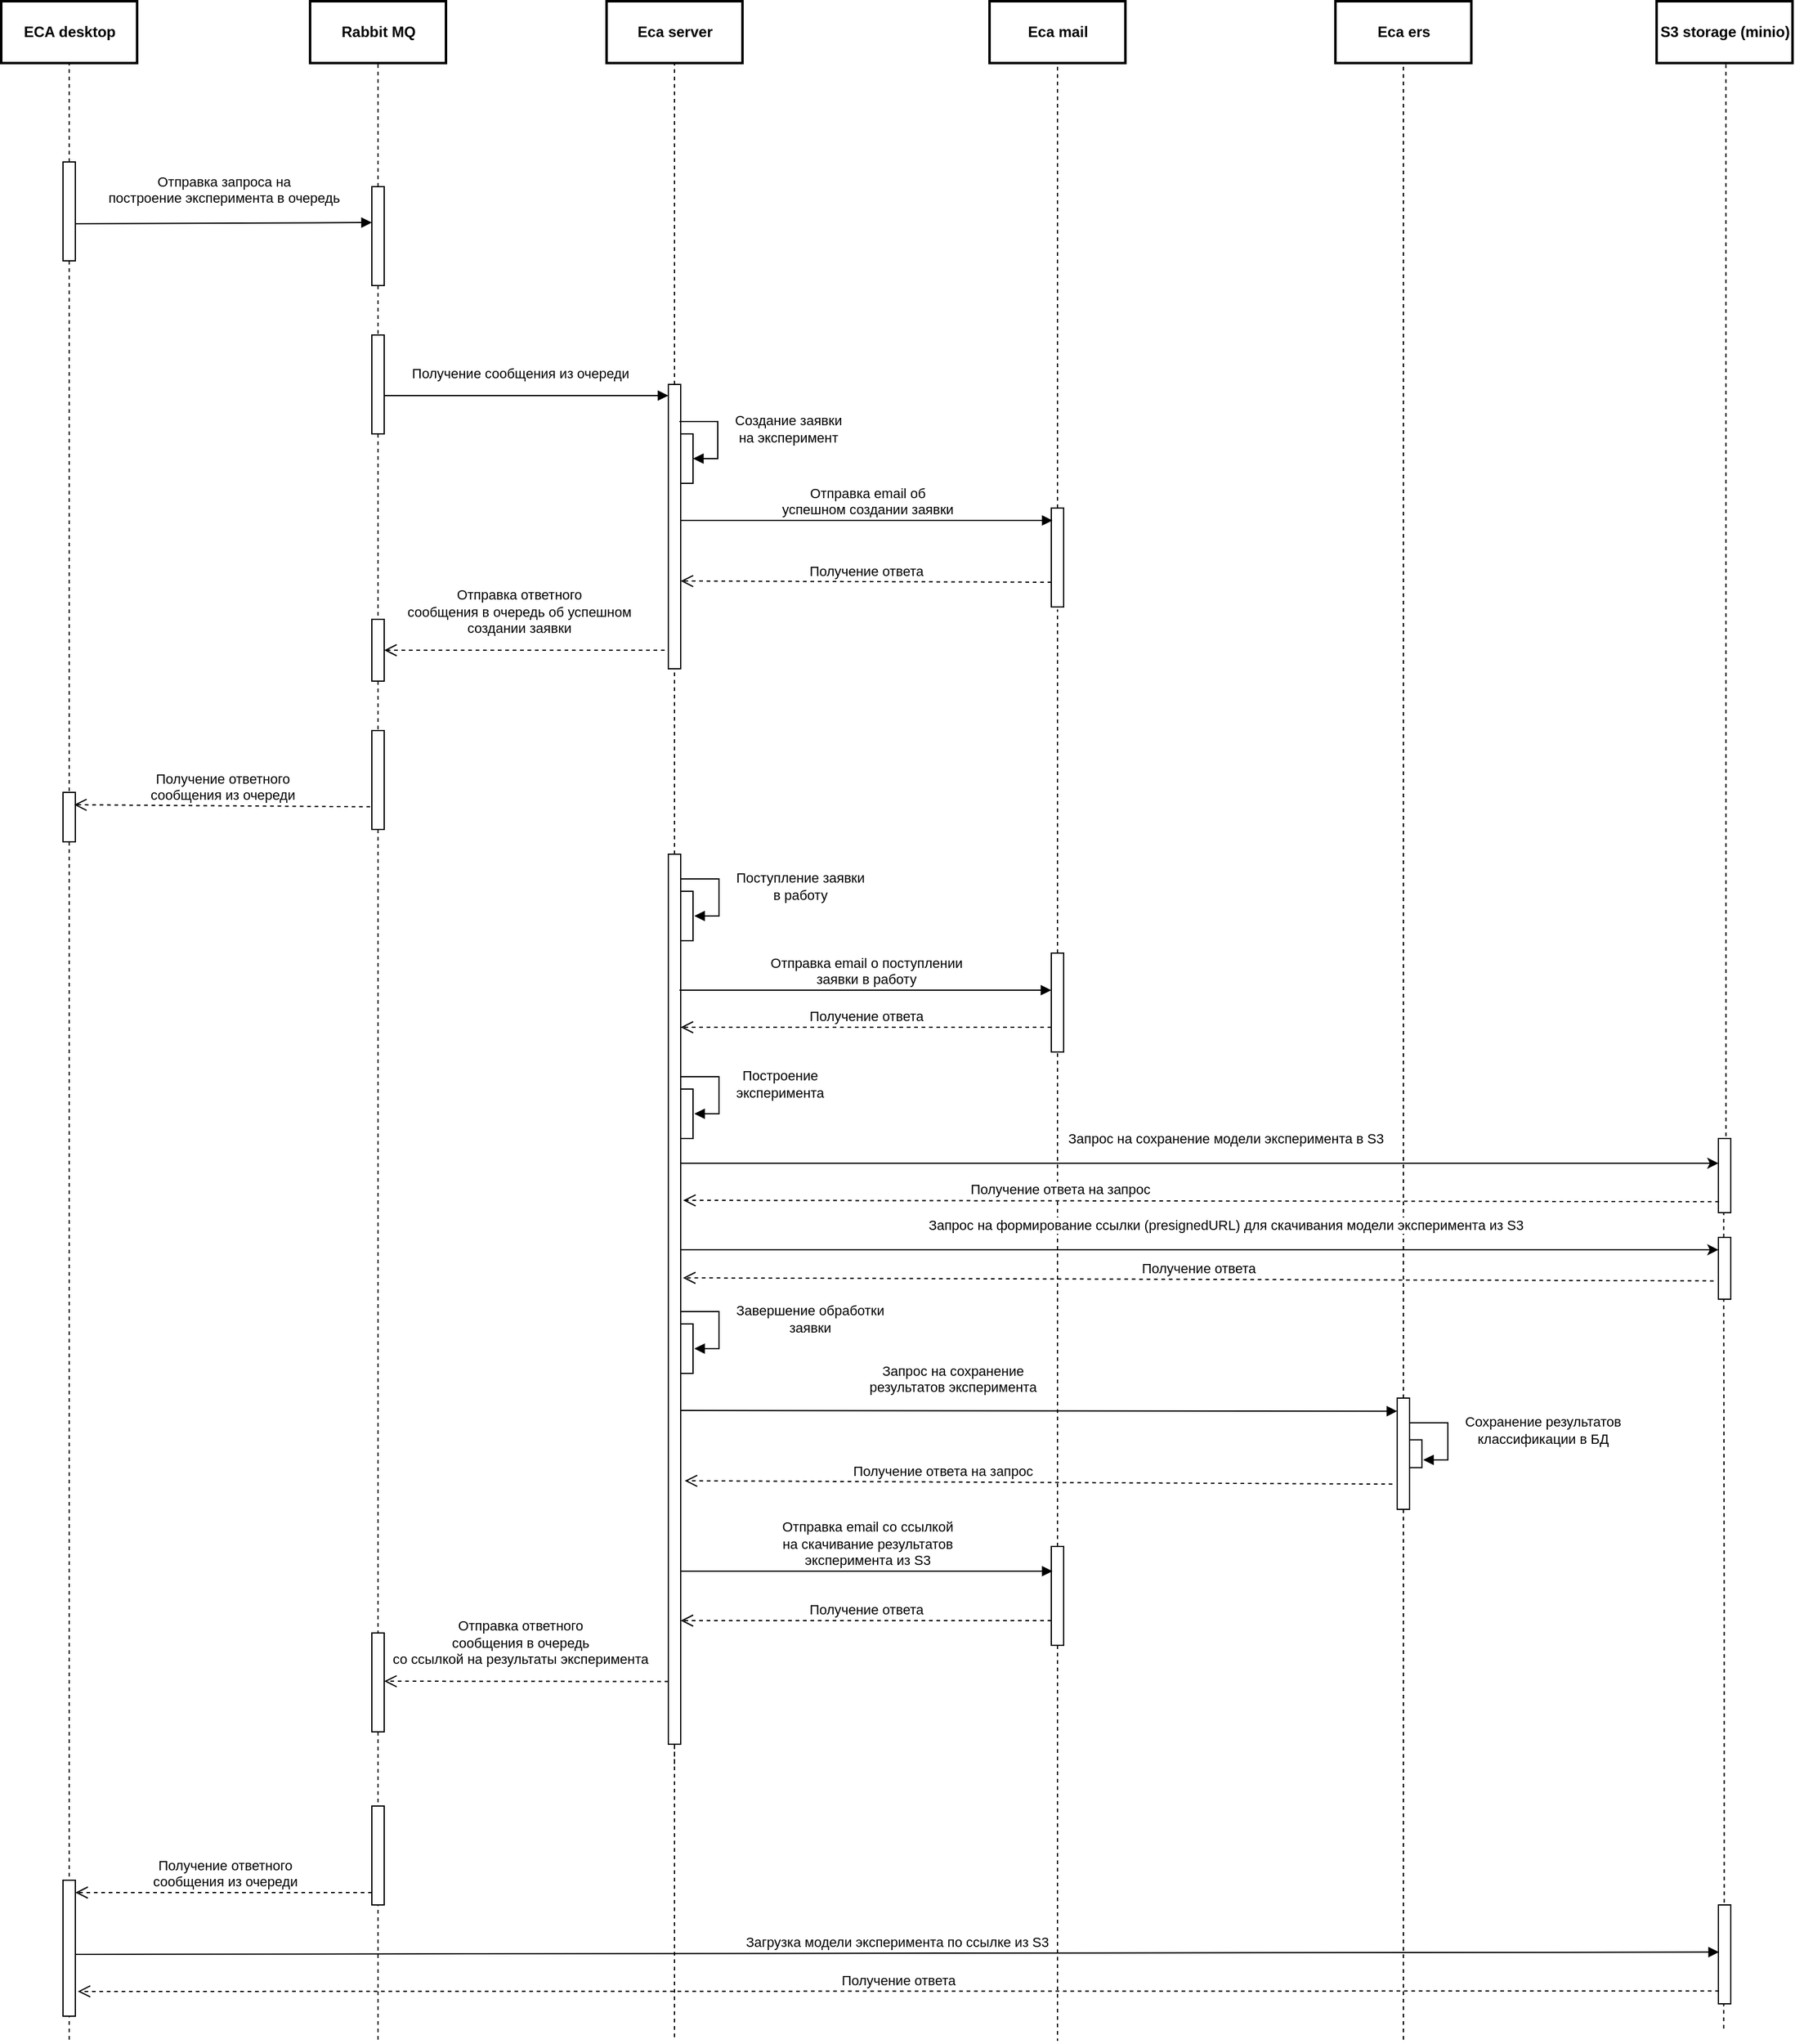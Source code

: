 <mxfile version="20.1.3" type="device"><diagram id="kgpKYQtTHZ0yAKxKKP6v" name="Page-1"><mxGraphModel dx="2031" dy="1189" grid="1" gridSize="10" guides="1" tooltips="1" connect="1" arrows="1" fold="1" page="1" pageScale="1" pageWidth="850" pageHeight="1100" math="0" shadow="0"><root><mxCell id="0"/><mxCell id="1" parent="0"/><mxCell id="naLQoQvjF8YPUEuu64ZZ-8" style="edgeStyle=orthogonalEdgeStyle;rounded=0;orthogonalLoop=1;jettySize=auto;html=1;endArrow=none;endFill=0;dashed=1;" parent="1" source="naLQoQvjF8YPUEuu64ZZ-2" edge="1"><mxGeometry relative="1" as="geometry"><mxPoint x="75" y="140" as="targetPoint"/></mxGeometry></mxCell><mxCell id="naLQoQvjF8YPUEuu64ZZ-19" style="edgeStyle=orthogonalEdgeStyle;rounded=0;orthogonalLoop=1;jettySize=auto;html=1;dashed=1;endArrow=none;endFill=0;" parent="1" source="naLQoQvjF8YPUEuu64ZZ-2" target="naLQoQvjF8YPUEuu64ZZ-53" edge="1"><mxGeometry relative="1" as="geometry"><mxPoint x="75" y="760" as="targetPoint"/></mxGeometry></mxCell><mxCell id="naLQoQvjF8YPUEuu64ZZ-2" value="" style="html=1;points=[];perimeter=orthogonalPerimeter;" parent="1" vertex="1"><mxGeometry x="70" y="230" width="10" height="80" as="geometry"/></mxCell><mxCell id="naLQoQvjF8YPUEuu64ZZ-12" value="&lt;b&gt;ECA desktop&lt;/b&gt;" style="html=1;strokeWidth=2;" parent="1" vertex="1"><mxGeometry x="20" y="100" width="110" height="50" as="geometry"/></mxCell><mxCell id="naLQoQvjF8YPUEuu64ZZ-18" style="edgeStyle=orthogonalEdgeStyle;rounded=0;orthogonalLoop=1;jettySize=auto;html=1;entryX=0.5;entryY=1;entryDx=0;entryDy=0;dashed=1;endArrow=none;endFill=0;" parent="1" source="naLQoQvjF8YPUEuu64ZZ-13" target="naLQoQvjF8YPUEuu64ZZ-17" edge="1"><mxGeometry relative="1" as="geometry"/></mxCell><mxCell id="naLQoQvjF8YPUEuu64ZZ-13" value="" style="html=1;points=[];perimeter=orthogonalPerimeter;" parent="1" vertex="1"><mxGeometry x="320" y="250" width="10" height="80" as="geometry"/></mxCell><mxCell id="naLQoQvjF8YPUEuu64ZZ-16" value="&lt;font style=&quot;font-size: 11px&quot;&gt;Отправка запроса на &lt;br&gt;построение эксперимента в очередь&lt;/font&gt;" style="html=1;verticalAlign=bottom;endArrow=block;" parent="1" edge="1"><mxGeometry x="0.004" y="11" width="80" relative="1" as="geometry"><mxPoint x="80" y="280" as="sourcePoint"/><mxPoint x="320" y="279" as="targetPoint"/><mxPoint as="offset"/></mxGeometry></mxCell><mxCell id="naLQoQvjF8YPUEuu64ZZ-17" value="&lt;b&gt;Rabbit MQ&lt;/b&gt;" style="html=1;" parent="1" vertex="1"><mxGeometry x="270" y="100" width="110" height="50" as="geometry"/></mxCell><mxCell id="naLQoQvjF8YPUEuu64ZZ-21" value="&lt;b&gt;Rabbit MQ&lt;/b&gt;" style="html=1;strokeWidth=2;" parent="1" vertex="1"><mxGeometry x="270" y="100" width="110" height="50" as="geometry"/></mxCell><mxCell id="naLQoQvjF8YPUEuu64ZZ-22" value="&lt;b&gt;Eca server&lt;/b&gt;" style="html=1;strokeWidth=2;" parent="1" vertex="1"><mxGeometry x="510" y="100" width="110" height="50" as="geometry"/></mxCell><mxCell id="naLQoQvjF8YPUEuu64ZZ-24" value="&lt;b&gt;Eca ers&lt;/b&gt;" style="html=1;strokeWidth=2;" parent="1" vertex="1"><mxGeometry x="1100" y="100" width="110" height="50" as="geometry"/></mxCell><mxCell id="naLQoQvjF8YPUEuu64ZZ-40" style="edgeStyle=orthogonalEdgeStyle;rounded=0;orthogonalLoop=1;jettySize=auto;html=1;entryX=0.5;entryY=1;entryDx=0;entryDy=0;dashed=1;endArrow=none;endFill=0;strokeColor=#000000;" parent="1" source="naLQoQvjF8YPUEuu64ZZ-25" target="naLQoQvjF8YPUEuu64ZZ-22" edge="1"><mxGeometry relative="1" as="geometry"/></mxCell><mxCell id="naLQoQvjF8YPUEuu64ZZ-25" value="" style="html=1;points=[];perimeter=orthogonalPerimeter;" parent="1" vertex="1"><mxGeometry x="560" y="410" width="10" height="230" as="geometry"/></mxCell><mxCell id="naLQoQvjF8YPUEuu64ZZ-31" value="" style="html=1;points=[];perimeter=orthogonalPerimeter;" parent="1" vertex="1"><mxGeometry x="320" y="370" width="10" height="80" as="geometry"/></mxCell><mxCell id="naLQoQvjF8YPUEuu64ZZ-32" style="edgeStyle=orthogonalEdgeStyle;rounded=0;orthogonalLoop=1;jettySize=auto;html=1;dashed=1;endArrow=none;endFill=0;" parent="1" source="naLQoQvjF8YPUEuu64ZZ-13" target="naLQoQvjF8YPUEuu64ZZ-31" edge="1"><mxGeometry relative="1" as="geometry"><mxPoint x="325" y="770" as="targetPoint"/><mxPoint x="325" y="330" as="sourcePoint"/></mxGeometry></mxCell><mxCell id="naLQoQvjF8YPUEuu64ZZ-34" value="&lt;font style=&quot;font-size: 11px&quot;&gt;Получение сообщения из очереди&lt;/font&gt;" style="html=1;verticalAlign=bottom;endArrow=block;strokeColor=#000000;" parent="1" edge="1"><mxGeometry x="-0.043" y="9" width="80" relative="1" as="geometry"><mxPoint x="330" y="419" as="sourcePoint"/><mxPoint x="560" y="419" as="targetPoint"/><mxPoint as="offset"/></mxGeometry></mxCell><mxCell id="naLQoQvjF8YPUEuu64ZZ-35" value="" style="html=1;points=[];perimeter=orthogonalPerimeter;" parent="1" vertex="1"><mxGeometry x="570" y="450" width="10" height="40" as="geometry"/></mxCell><mxCell id="naLQoQvjF8YPUEuu64ZZ-36" value="&lt;div style=&quot;text-align: center&quot;&gt;Создание заявки&lt;/div&gt;&lt;div style=&quot;text-align: center&quot;&gt;на эксперимент&lt;/div&gt;" style="edgeStyle=orthogonalEdgeStyle;html=1;align=left;spacingLeft=2;endArrow=block;rounded=0;strokeColor=#000000;" parent="1" edge="1"><mxGeometry x="-0.099" y="10" relative="1" as="geometry"><mxPoint x="569" y="440" as="sourcePoint"/><Array as="points"><mxPoint x="569" y="440"/><mxPoint x="600" y="440"/><mxPoint x="600" y="470"/></Array><mxPoint x="580" y="470" as="targetPoint"/><mxPoint as="offset"/></mxGeometry></mxCell><mxCell id="naLQoQvjF8YPUEuu64ZZ-55" style="edgeStyle=orthogonalEdgeStyle;rounded=0;orthogonalLoop=1;jettySize=auto;html=1;dashed=1;endArrow=none;endFill=0;strokeColor=#000000;startArrow=none;" parent="1" source="_helN47nyWwRMhfuMbbw-1" edge="1"><mxGeometry relative="1" as="geometry"><mxPoint x="325" y="1750" as="targetPoint"/></mxGeometry></mxCell><mxCell id="naLQoQvjF8YPUEuu64ZZ-50" value="" style="html=1;points=[];perimeter=orthogonalPerimeter;" parent="1" vertex="1"><mxGeometry x="320" y="600" width="10" height="50" as="geometry"/></mxCell><mxCell id="naLQoQvjF8YPUEuu64ZZ-51" style="edgeStyle=orthogonalEdgeStyle;rounded=0;orthogonalLoop=1;jettySize=auto;html=1;dashed=1;endArrow=none;endFill=0;" parent="1" source="naLQoQvjF8YPUEuu64ZZ-31" target="naLQoQvjF8YPUEuu64ZZ-50" edge="1"><mxGeometry relative="1" as="geometry"><mxPoint x="325" y="760" as="targetPoint"/><mxPoint x="325" y="450" as="sourcePoint"/></mxGeometry></mxCell><mxCell id="naLQoQvjF8YPUEuu64ZZ-52" value="&lt;font style=&quot;font-size: 11px&quot;&gt;Отправка ответного&lt;br&gt;сообщения в очередь об успешном&lt;br&gt;создании заявки&lt;br&gt;&lt;/font&gt;" style="html=1;verticalAlign=bottom;endArrow=open;dashed=1;endSize=8;strokeColor=#000000;" parent="1" target="naLQoQvjF8YPUEuu64ZZ-50" edge="1"><mxGeometry x="0.043" y="-9" relative="1" as="geometry"><mxPoint x="557" y="625" as="sourcePoint"/><mxPoint x="480" y="739.5" as="targetPoint"/><mxPoint as="offset"/></mxGeometry></mxCell><mxCell id="naLQoQvjF8YPUEuu64ZZ-54" style="edgeStyle=orthogonalEdgeStyle;rounded=0;orthogonalLoop=1;jettySize=auto;html=1;endArrow=none;endFill=0;strokeColor=#000000;dashed=1;" parent="1" source="naLQoQvjF8YPUEuu64ZZ-53" edge="1"><mxGeometry relative="1" as="geometry"><mxPoint x="75" y="1750" as="targetPoint"/></mxGeometry></mxCell><mxCell id="naLQoQvjF8YPUEuu64ZZ-53" value="" style="html=1;points=[];perimeter=orthogonalPerimeter;" parent="1" vertex="1"><mxGeometry x="70" y="740" width="10" height="40" as="geometry"/></mxCell><mxCell id="naLQoQvjF8YPUEuu64ZZ-58" value="" style="html=1;points=[];perimeter=orthogonalPerimeter;" parent="1" vertex="1"><mxGeometry x="320" y="690" width="10" height="80" as="geometry"/></mxCell><mxCell id="naLQoQvjF8YPUEuu64ZZ-59" style="edgeStyle=orthogonalEdgeStyle;rounded=0;orthogonalLoop=1;jettySize=auto;html=1;dashed=1;endArrow=none;endFill=0;strokeColor=#000000;" parent="1" source="naLQoQvjF8YPUEuu64ZZ-50" target="naLQoQvjF8YPUEuu64ZZ-58" edge="1"><mxGeometry relative="1" as="geometry"><mxPoint x="325" y="1000" as="targetPoint"/><mxPoint x="325" y="780" as="sourcePoint"/></mxGeometry></mxCell><mxCell id="naLQoQvjF8YPUEuu64ZZ-60" value="&lt;font style=&quot;font-size: 11px&quot;&gt;Получение ответного&lt;br&gt;сообщения из очереди&lt;/font&gt;" style="html=1;verticalAlign=bottom;endArrow=open;dashed=1;endSize=8;strokeColor=#000000;entryX=0.9;entryY=0.25;entryDx=0;entryDy=0;entryPerimeter=0;exitX=-0.133;exitY=0.771;exitDx=0;exitDy=0;exitPerimeter=0;" parent="1" source="naLQoQvjF8YPUEuu64ZZ-58" target="naLQoQvjF8YPUEuu64ZZ-53" edge="1"><mxGeometry x="-0.004" relative="1" as="geometry"><mxPoint x="310" y="750" as="sourcePoint"/><mxPoint x="240" y="869.5" as="targetPoint"/><mxPoint as="offset"/></mxGeometry></mxCell><mxCell id="-Iud8Ji5S1M-7aWHgCWq-1" value="&lt;b&gt;Eca mail&lt;/b&gt;" style="html=1;strokeWidth=2;" parent="1" vertex="1"><mxGeometry x="820" y="100" width="110" height="50" as="geometry"/></mxCell><mxCell id="-Iud8Ji5S1M-7aWHgCWq-4" style="edgeStyle=orthogonalEdgeStyle;rounded=0;orthogonalLoop=1;jettySize=auto;html=1;dashed=1;endArrow=none;endFill=0;" parent="1" source="-Iud8Ji5S1M-7aWHgCWq-2" edge="1"><mxGeometry relative="1" as="geometry"><mxPoint x="875" y="150" as="targetPoint"/></mxGeometry></mxCell><mxCell id="-Iud8Ji5S1M-7aWHgCWq-2" value="" style="html=1;points=[];perimeter=orthogonalPerimeter;" parent="1" vertex="1"><mxGeometry x="870" y="510" width="10" height="80" as="geometry"/></mxCell><mxCell id="-Iud8Ji5S1M-7aWHgCWq-5" value="Отправка email об&lt;br&gt;успешном создании заявки" style="html=1;verticalAlign=bottom;endArrow=block;entryX=0.1;entryY=0.125;entryDx=0;entryDy=0;entryPerimeter=0;" parent="1" target="-Iud8Ji5S1M-7aWHgCWq-2" edge="1"><mxGeometry width="80" relative="1" as="geometry"><mxPoint x="570" y="520" as="sourcePoint"/><mxPoint x="650" y="520" as="targetPoint"/></mxGeometry></mxCell><mxCell id="-Iud8Ji5S1M-7aWHgCWq-6" value="Получение ответа" style="html=1;verticalAlign=bottom;endArrow=open;dashed=1;endSize=8;" parent="1" edge="1"><mxGeometry relative="1" as="geometry"><mxPoint x="870" y="570" as="sourcePoint"/><mxPoint x="570" y="569" as="targetPoint"/></mxGeometry></mxCell><mxCell id="-Iud8Ji5S1M-7aWHgCWq-34" style="edgeStyle=orthogonalEdgeStyle;rounded=0;orthogonalLoop=1;jettySize=auto;html=1;dashed=1;endArrow=none;endFill=0;" parent="1" source="-Iud8Ji5S1M-7aWHgCWq-7" target="naLQoQvjF8YPUEuu64ZZ-25" edge="1"><mxGeometry relative="1" as="geometry"/></mxCell><mxCell id="-Iud8Ji5S1M-7aWHgCWq-36" style="edgeStyle=orthogonalEdgeStyle;rounded=0;orthogonalLoop=1;jettySize=auto;html=1;dashed=1;endArrow=none;endFill=0;" parent="1" source="-Iud8Ji5S1M-7aWHgCWq-7" edge="1"><mxGeometry relative="1" as="geometry"><mxPoint x="565" y="1470" as="targetPoint"/></mxGeometry></mxCell><mxCell id="-Iud8Ji5S1M-7aWHgCWq-7" value="" style="html=1;points=[];perimeter=orthogonalPerimeter;" parent="1" vertex="1"><mxGeometry x="560" y="790" width="10" height="720" as="geometry"/></mxCell><mxCell id="-Iud8Ji5S1M-7aWHgCWq-9" value="" style="html=1;points=[];perimeter=orthogonalPerimeter;" parent="1" vertex="1"><mxGeometry x="570" y="820" width="10" height="40" as="geometry"/></mxCell><mxCell id="-Iud8Ji5S1M-7aWHgCWq-10" value="&lt;div style=&quot;text-align: center&quot;&gt;Поступление заявки&lt;/div&gt;&lt;div style=&quot;text-align: center&quot;&gt;в работу&lt;/div&gt;" style="edgeStyle=orthogonalEdgeStyle;html=1;align=left;spacingLeft=2;endArrow=block;rounded=0;strokeColor=#000000;" parent="1" edge="1"><mxGeometry x="-0.099" y="10" relative="1" as="geometry"><mxPoint x="570" y="810" as="sourcePoint"/><Array as="points"><mxPoint x="570" y="810"/><mxPoint x="601" y="810"/><mxPoint x="601" y="840"/></Array><mxPoint x="581" y="840" as="targetPoint"/><mxPoint as="offset"/></mxGeometry></mxCell><mxCell id="-Iud8Ji5S1M-7aWHgCWq-14" style="edgeStyle=orthogonalEdgeStyle;rounded=0;orthogonalLoop=1;jettySize=auto;html=1;endArrow=none;endFill=0;dashed=1;" parent="1" source="-Iud8Ji5S1M-7aWHgCWq-11" edge="1"><mxGeometry relative="1" as="geometry"><mxPoint x="875" y="592" as="targetPoint"/></mxGeometry></mxCell><mxCell id="-Iud8Ji5S1M-7aWHgCWq-11" value="" style="html=1;points=[];perimeter=orthogonalPerimeter;" parent="1" vertex="1"><mxGeometry x="870" y="870" width="10" height="80" as="geometry"/></mxCell><mxCell id="-Iud8Ji5S1M-7aWHgCWq-12" value="Отправка email о поступлении&lt;br&gt;заявки в работу" style="html=1;verticalAlign=bottom;endArrow=block;entryX=0.1;entryY=0.125;entryDx=0;entryDy=0;entryPerimeter=0;" parent="1" edge="1"><mxGeometry width="80" relative="1" as="geometry"><mxPoint x="569" y="900" as="sourcePoint"/><mxPoint x="870" y="900" as="targetPoint"/></mxGeometry></mxCell><mxCell id="-Iud8Ji5S1M-7aWHgCWq-13" value="Получение ответа" style="html=1;verticalAlign=bottom;endArrow=open;dashed=1;endSize=8;" parent="1" edge="1"><mxGeometry relative="1" as="geometry"><mxPoint x="870" y="930" as="sourcePoint"/><mxPoint x="570" y="930" as="targetPoint"/></mxGeometry></mxCell><mxCell id="-Iud8Ji5S1M-7aWHgCWq-15" value="" style="html=1;points=[];perimeter=orthogonalPerimeter;" parent="1" vertex="1"><mxGeometry x="570" y="980" width="10" height="40" as="geometry"/></mxCell><mxCell id="-Iud8Ji5S1M-7aWHgCWq-16" value="&lt;div style=&quot;text-align: center&quot;&gt;Построение&lt;/div&gt;&lt;div style=&quot;text-align: center&quot;&gt;эксперимента&lt;/div&gt;" style="edgeStyle=orthogonalEdgeStyle;html=1;align=left;spacingLeft=2;endArrow=block;rounded=0;strokeColor=#000000;" parent="1" edge="1"><mxGeometry x="-0.099" y="10" relative="1" as="geometry"><mxPoint x="570" y="970" as="sourcePoint"/><Array as="points"><mxPoint x="570" y="970"/><mxPoint x="601" y="970"/><mxPoint x="601" y="1000"/></Array><mxPoint x="581" y="1000" as="targetPoint"/><mxPoint as="offset"/></mxGeometry></mxCell><mxCell id="-Iud8Ji5S1M-7aWHgCWq-23" style="edgeStyle=orthogonalEdgeStyle;rounded=0;orthogonalLoop=1;jettySize=auto;html=1;entryX=0.5;entryY=1;entryDx=0;entryDy=0;dashed=1;endArrow=none;endFill=0;" parent="1" source="-Iud8Ji5S1M-7aWHgCWq-20" target="naLQoQvjF8YPUEuu64ZZ-24" edge="1"><mxGeometry relative="1" as="geometry"/></mxCell><mxCell id="-Iud8Ji5S1M-7aWHgCWq-32" style="edgeStyle=orthogonalEdgeStyle;rounded=0;orthogonalLoop=1;jettySize=auto;html=1;dashed=1;endArrow=none;endFill=0;" parent="1" source="-Iud8Ji5S1M-7aWHgCWq-20" edge="1"><mxGeometry relative="1" as="geometry"><mxPoint x="1155" y="1750" as="targetPoint"/></mxGeometry></mxCell><mxCell id="-Iud8Ji5S1M-7aWHgCWq-20" value="" style="html=1;points=[];perimeter=orthogonalPerimeter;" parent="1" vertex="1"><mxGeometry x="1150" y="1230" width="10" height="90" as="geometry"/></mxCell><mxCell id="-Iud8Ji5S1M-7aWHgCWq-21" value="Запрос на сохранение&lt;br&gt;результатов эксперимента" style="html=1;verticalAlign=bottom;endArrow=block;" parent="1" edge="1"><mxGeometry x="-0.241" y="10" width="80" relative="1" as="geometry"><mxPoint x="570" y="1240" as="sourcePoint"/><mxPoint x="1150" y="1240.59" as="targetPoint"/><mxPoint as="offset"/></mxGeometry></mxCell><mxCell id="-Iud8Ji5S1M-7aWHgCWq-22" value="Получение ответа на запрос" style="html=1;verticalAlign=bottom;endArrow=open;dashed=1;endSize=8;entryX=1.329;entryY=0.704;entryDx=0;entryDy=0;entryPerimeter=0;exitX=-0.386;exitY=0.773;exitDx=0;exitDy=0;exitPerimeter=0;" parent="1" target="-Iud8Ji5S1M-7aWHgCWq-7" edge="1" source="-Iud8Ji5S1M-7aWHgCWq-20"><mxGeometry x="0.273" relative="1" as="geometry"><mxPoint x="1148" y="1250" as="sourcePoint"/><mxPoint x="850" y="1170" as="targetPoint"/><mxPoint as="offset"/></mxGeometry></mxCell><mxCell id="-Iud8Ji5S1M-7aWHgCWq-24" value="" style="html=1;points=[];perimeter=orthogonalPerimeter;" parent="1" vertex="1"><mxGeometry x="570" y="1170" width="10" height="40" as="geometry"/></mxCell><mxCell id="-Iud8Ji5S1M-7aWHgCWq-25" value="&lt;div style=&quot;text-align: center&quot;&gt;Завершение обработки&lt;/div&gt;&lt;div style=&quot;text-align: center&quot;&gt;заявки&lt;/div&gt;" style="edgeStyle=orthogonalEdgeStyle;html=1;align=left;spacingLeft=2;endArrow=block;rounded=0;strokeColor=#000000;" parent="1" edge="1"><mxGeometry x="-0.099" y="10" relative="1" as="geometry"><mxPoint x="570" y="1160" as="sourcePoint"/><Array as="points"><mxPoint x="570" y="1160"/><mxPoint x="601" y="1160"/><mxPoint x="601" y="1190"/></Array><mxPoint x="581" y="1190" as="targetPoint"/><mxPoint as="offset"/></mxGeometry></mxCell><mxCell id="-Iud8Ji5S1M-7aWHgCWq-27" style="edgeStyle=orthogonalEdgeStyle;rounded=0;orthogonalLoop=1;jettySize=auto;html=1;entryX=0.5;entryY=1.013;entryDx=0;entryDy=0;entryPerimeter=0;dashed=1;endArrow=none;endFill=0;" parent="1" source="-Iud8Ji5S1M-7aWHgCWq-26" target="-Iud8Ji5S1M-7aWHgCWq-11" edge="1"><mxGeometry relative="1" as="geometry"/></mxCell><mxCell id="-Iud8Ji5S1M-7aWHgCWq-31" style="edgeStyle=orthogonalEdgeStyle;rounded=0;orthogonalLoop=1;jettySize=auto;html=1;dashed=1;endArrow=none;endFill=0;" parent="1" source="-Iud8Ji5S1M-7aWHgCWq-26" edge="1"><mxGeometry relative="1" as="geometry"><mxPoint x="875" y="1750" as="targetPoint"/></mxGeometry></mxCell><mxCell id="-Iud8Ji5S1M-7aWHgCWq-26" value="" style="html=1;points=[];perimeter=orthogonalPerimeter;" parent="1" vertex="1"><mxGeometry x="870" y="1350" width="10" height="80" as="geometry"/></mxCell><mxCell id="-Iud8Ji5S1M-7aWHgCWq-28" value="Отправка email со ссылкой&lt;br&gt;на скачивание результатов&lt;br&gt;эксперимента из S3" style="html=1;verticalAlign=bottom;endArrow=block;entryX=0.1;entryY=0.125;entryDx=0;entryDy=0;entryPerimeter=0;" parent="1" edge="1"><mxGeometry width="80" relative="1" as="geometry"><mxPoint x="570" y="1370" as="sourcePoint"/><mxPoint x="871" y="1370" as="targetPoint"/></mxGeometry></mxCell><mxCell id="-Iud8Ji5S1M-7aWHgCWq-29" value="Получение ответа" style="html=1;verticalAlign=bottom;endArrow=open;dashed=1;endSize=8;" parent="1" edge="1"><mxGeometry relative="1" as="geometry"><mxPoint x="870" y="1410" as="sourcePoint"/><mxPoint x="570" y="1410" as="targetPoint"/></mxGeometry></mxCell><mxCell id="-Iud8Ji5S1M-7aWHgCWq-37" style="edgeStyle=orthogonalEdgeStyle;rounded=0;orthogonalLoop=1;jettySize=auto;html=1;dashed=1;endArrow=none;endFill=0;" parent="1" edge="1"><mxGeometry relative="1" as="geometry"><mxPoint x="565" y="1750" as="targetPoint"/><mxPoint x="565" y="1510" as="sourcePoint"/></mxGeometry></mxCell><mxCell id="a9uQ1m3BEkJtRHffADMY-1" value="" style="html=1;points=[];perimeter=orthogonalPerimeter;" parent="1" vertex="1"><mxGeometry x="1160" y="1263.75" width="10" height="22.5" as="geometry"/></mxCell><mxCell id="a9uQ1m3BEkJtRHffADMY-3" value="&lt;div style=&quot;text-align: center&quot;&gt;Сохранение результатов&lt;/div&gt;&lt;div style=&quot;text-align: center&quot;&gt;классификации в БД&lt;/div&gt;" style="edgeStyle=orthogonalEdgeStyle;html=1;align=left;spacingLeft=2;endArrow=block;rounded=0;strokeColor=#000000;" parent="1" edge="1"><mxGeometry x="-0.099" y="10" relative="1" as="geometry"><mxPoint x="1160" y="1250" as="sourcePoint"/><Array as="points"><mxPoint x="1160" y="1250"/><mxPoint x="1191" y="1250"/><mxPoint x="1191" y="1280"/></Array><mxPoint x="1171" y="1280" as="targetPoint"/><mxPoint as="offset"/></mxGeometry></mxCell><mxCell id="_helN47nyWwRMhfuMbbw-2" value="&lt;font style=&quot;font-size: 11px&quot;&gt;Отправка ответного&lt;br&gt;сообщения в очередь&lt;br&gt;со ссылкой на результаты эксперимента&lt;br&gt;&lt;/font&gt;" style="html=1;verticalAlign=bottom;endArrow=open;dashed=1;endSize=8;strokeColor=#000000;" parent="1" edge="1"><mxGeometry x="0.043" y="-9" relative="1" as="geometry"><mxPoint x="560" y="1459.29" as="sourcePoint"/><mxPoint x="330" y="1459" as="targetPoint"/><mxPoint as="offset"/></mxGeometry></mxCell><mxCell id="_helN47nyWwRMhfuMbbw-3" value="" style="html=1;points=[];perimeter=orthogonalPerimeter;" parent="1" vertex="1"><mxGeometry x="320" y="1560" width="10" height="80" as="geometry"/></mxCell><mxCell id="_helN47nyWwRMhfuMbbw-4" value="" style="html=1;points=[];perimeter=orthogonalPerimeter;" parent="1" vertex="1"><mxGeometry x="70" y="1620" width="10" height="110" as="geometry"/></mxCell><mxCell id="_helN47nyWwRMhfuMbbw-5" value="&lt;font style=&quot;font-size: 11px&quot;&gt;Получение ответного&lt;br&gt;сообщения из очереди&lt;/font&gt;" style="html=1;verticalAlign=bottom;endArrow=open;dashed=1;endSize=8;strokeColor=#000000;" parent="1" edge="1"><mxGeometry x="-0.004" relative="1" as="geometry"><mxPoint x="320" y="1630" as="sourcePoint"/><mxPoint x="80" y="1630" as="targetPoint"/><mxPoint as="offset"/></mxGeometry></mxCell><mxCell id="_helN47nyWwRMhfuMbbw-8" value="Загрузка модели эксперимента по ссылке из S3" style="html=1;verticalAlign=bottom;endArrow=block;entryX=0.043;entryY=0.477;entryDx=0;entryDy=0;entryPerimeter=0;" parent="1" target="NynHPrWKD_xVcNc-aVbK-11" edge="1"><mxGeometry width="80" relative="1" as="geometry"><mxPoint x="80" y="1680" as="sourcePoint"/><mxPoint x="562" y="1680" as="targetPoint"/></mxGeometry></mxCell><mxCell id="_helN47nyWwRMhfuMbbw-9" value="Получение ответа" style="html=1;verticalAlign=bottom;endArrow=open;dashed=1;endSize=8;entryX=1.2;entryY=0.818;entryDx=0;entryDy=0;entryPerimeter=0;exitX=0.043;exitY=0.87;exitDx=0;exitDy=0;exitPerimeter=0;" parent="1" target="_helN47nyWwRMhfuMbbw-4" edge="1" source="NynHPrWKD_xVcNc-aVbK-11"><mxGeometry relative="1" as="geometry"><mxPoint x="1400" y="1710" as="sourcePoint"/><mxPoint x="260" y="1710" as="targetPoint"/></mxGeometry></mxCell><mxCell id="NynHPrWKD_xVcNc-aVbK-1" value="&lt;b&gt;S3 storage (minio)&lt;/b&gt;" style="html=1;strokeWidth=2;" vertex="1" parent="1"><mxGeometry x="1360" y="100" width="110" height="50" as="geometry"/></mxCell><mxCell id="NynHPrWKD_xVcNc-aVbK-3" value="" style="html=1;points=[];perimeter=orthogonalPerimeter;" vertex="1" parent="1"><mxGeometry x="1410" y="1020" width="10" height="60" as="geometry"/></mxCell><mxCell id="NynHPrWKD_xVcNc-aVbK-4" value="" style="endArrow=classic;html=1;rounded=0;" edge="1" parent="1"><mxGeometry width="50" height="50" relative="1" as="geometry"><mxPoint x="570" y="1040" as="sourcePoint"/><mxPoint x="1410" y="1040" as="targetPoint"/></mxGeometry></mxCell><mxCell id="NynHPrWKD_xVcNc-aVbK-6" value="Запрос на сохранение модели эксперимента в S3" style="edgeLabel;html=1;align=center;verticalAlign=middle;resizable=0;points=[];" vertex="1" connectable="0" parent="NynHPrWKD_xVcNc-aVbK-4"><mxGeometry x="0.113" y="-1" relative="1" as="geometry"><mxPoint x="-27" y="-21" as="offset"/></mxGeometry></mxCell><mxCell id="NynHPrWKD_xVcNc-aVbK-7" value="Получение ответа на запрос" style="html=1;verticalAlign=bottom;endArrow=open;dashed=1;endSize=8;exitX=0.043;exitY=0.852;exitDx=0;exitDy=0;exitPerimeter=0;" edge="1" parent="1" source="NynHPrWKD_xVcNc-aVbK-3"><mxGeometry x="0.273" relative="1" as="geometry"><mxPoint x="1150" y="1070" as="sourcePoint"/><mxPoint x="572" y="1070" as="targetPoint"/><mxPoint as="offset"/></mxGeometry></mxCell><mxCell id="NynHPrWKD_xVcNc-aVbK-8" style="edgeStyle=orthogonalEdgeStyle;rounded=0;orthogonalLoop=1;jettySize=auto;html=1;dashed=1;endArrow=none;endFill=0;exitX=0.614;exitY=-0.031;exitDx=0;exitDy=0;exitPerimeter=0;" edge="1" parent="1" source="NynHPrWKD_xVcNc-aVbK-3"><mxGeometry relative="1" as="geometry"><mxPoint x="1410" y="150" as="targetPoint"/><mxPoint x="1410" y="510" as="sourcePoint"/><Array as="points"><mxPoint x="1416" y="150"/></Array></mxGeometry></mxCell><mxCell id="NynHPrWKD_xVcNc-aVbK-11" value="" style="html=1;points=[];perimeter=orthogonalPerimeter;" vertex="1" parent="1"><mxGeometry x="1410" y="1640" width="10" height="80" as="geometry"/></mxCell><mxCell id="_helN47nyWwRMhfuMbbw-1" value="" style="html=1;points=[];perimeter=orthogonalPerimeter;" parent="1" vertex="1"><mxGeometry x="320" y="1420" width="10" height="80" as="geometry"/></mxCell><mxCell id="NynHPrWKD_xVcNc-aVbK-12" value="" style="edgeStyle=orthogonalEdgeStyle;rounded=0;orthogonalLoop=1;jettySize=auto;html=1;dashed=1;endArrow=none;endFill=0;strokeColor=#000000;" edge="1" parent="1" source="naLQoQvjF8YPUEuu64ZZ-58" target="_helN47nyWwRMhfuMbbw-1"><mxGeometry relative="1" as="geometry"><mxPoint x="325" y="1750" as="targetPoint"/><mxPoint x="325" y="770" as="sourcePoint"/></mxGeometry></mxCell><mxCell id="NynHPrWKD_xVcNc-aVbK-13" value="" style="html=1;points=[];perimeter=orthogonalPerimeter;" vertex="1" parent="1"><mxGeometry x="1410" y="1100" width="10" height="50" as="geometry"/></mxCell><mxCell id="NynHPrWKD_xVcNc-aVbK-14" value="" style="endArrow=classic;html=1;rounded=0;" edge="1" parent="1"><mxGeometry width="50" height="50" relative="1" as="geometry"><mxPoint x="570" y="1110" as="sourcePoint"/><mxPoint x="1410" y="1110" as="targetPoint"/></mxGeometry></mxCell><mxCell id="NynHPrWKD_xVcNc-aVbK-15" value="Запрос на формирование ссылки (presignedURL) для скачивания модели эксперимента из S3" style="edgeLabel;html=1;align=center;verticalAlign=middle;resizable=0;points=[];" vertex="1" connectable="0" parent="NynHPrWKD_xVcNc-aVbK-14"><mxGeometry x="0.113" y="-1" relative="1" as="geometry"><mxPoint x="-27" y="-21" as="offset"/></mxGeometry></mxCell><mxCell id="NynHPrWKD_xVcNc-aVbK-16" value="Получение ответа" style="html=1;verticalAlign=bottom;endArrow=open;dashed=1;endSize=8;exitX=-0.386;exitY=0.704;exitDx=0;exitDy=0;exitPerimeter=0;entryX=1.186;entryY=0.476;entryDx=0;entryDy=0;entryPerimeter=0;" edge="1" parent="1" source="NynHPrWKD_xVcNc-aVbK-13" target="-Iud8Ji5S1M-7aWHgCWq-7"><mxGeometry relative="1" as="geometry"><mxPoint x="1290" y="1131" as="sourcePoint"/><mxPoint x="570" y="1128" as="targetPoint"/></mxGeometry></mxCell><mxCell id="NynHPrWKD_xVcNc-aVbK-17" style="edgeStyle=orthogonalEdgeStyle;rounded=0;orthogonalLoop=1;jettySize=auto;html=1;entryX=0.5;entryY=1;entryDx=0;entryDy=0;dashed=1;endArrow=none;endFill=0;" edge="1" parent="1"><mxGeometry relative="1" as="geometry"><mxPoint x="1414.29" y="1100" as="sourcePoint"/><mxPoint x="1414.29" y="1080" as="targetPoint"/></mxGeometry></mxCell><mxCell id="NynHPrWKD_xVcNc-aVbK-18" style="edgeStyle=orthogonalEdgeStyle;rounded=0;orthogonalLoop=1;jettySize=auto;html=1;entryX=0.5;entryY=1;entryDx=0;entryDy=0;dashed=1;endArrow=none;endFill=0;exitX=0.471;exitY=-0.023;exitDx=0;exitDy=0;exitPerimeter=0;" edge="1" parent="1" source="NynHPrWKD_xVcNc-aVbK-11"><mxGeometry relative="1" as="geometry"><mxPoint x="1414.29" y="1250" as="sourcePoint"/><mxPoint x="1414.29" y="1150" as="targetPoint"/></mxGeometry></mxCell><mxCell id="NynHPrWKD_xVcNc-aVbK-19" style="edgeStyle=orthogonalEdgeStyle;rounded=0;orthogonalLoop=1;jettySize=auto;html=1;entryX=0.5;entryY=1;entryDx=0;entryDy=0;dashed=1;endArrow=none;endFill=0;" edge="1" parent="1"><mxGeometry relative="1" as="geometry"><mxPoint x="1414.29" y="1740" as="sourcePoint"/><mxPoint x="1414.29" y="1720" as="targetPoint"/></mxGeometry></mxCell></root></mxGraphModel></diagram></mxfile>